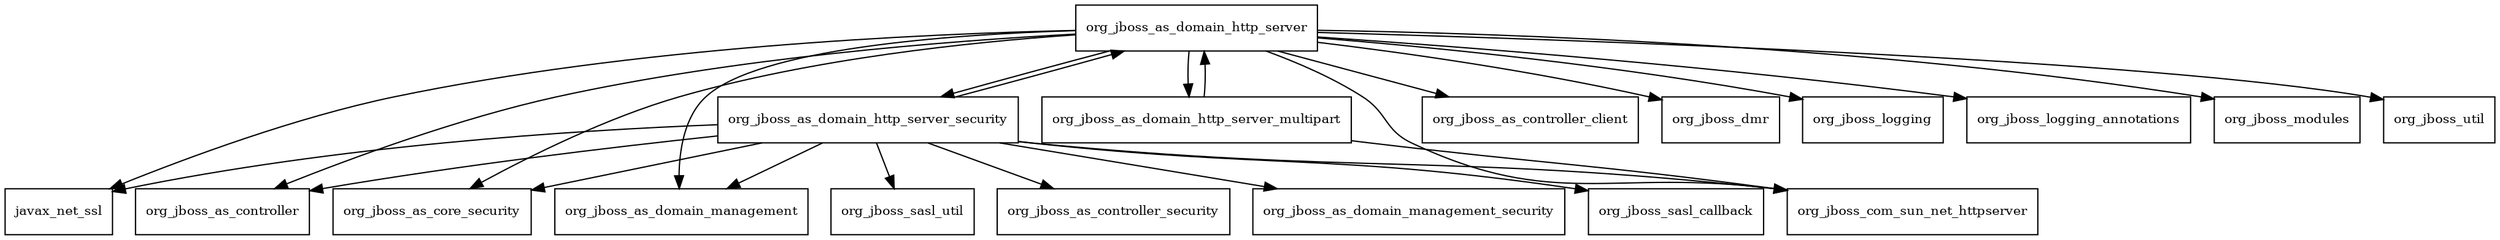digraph jboss_as_domain_http_interface_7_4_0_Final_redhat_19_package_dependencies {
  node [shape = box, fontsize=10.0];
  org_jboss_as_domain_http_server -> javax_net_ssl;
  org_jboss_as_domain_http_server -> org_jboss_as_controller;
  org_jboss_as_domain_http_server -> org_jboss_as_controller_client;
  org_jboss_as_domain_http_server -> org_jboss_as_core_security;
  org_jboss_as_domain_http_server -> org_jboss_as_domain_http_server_multipart;
  org_jboss_as_domain_http_server -> org_jboss_as_domain_http_server_security;
  org_jboss_as_domain_http_server -> org_jboss_as_domain_management;
  org_jboss_as_domain_http_server -> org_jboss_com_sun_net_httpserver;
  org_jboss_as_domain_http_server -> org_jboss_dmr;
  org_jboss_as_domain_http_server -> org_jboss_logging;
  org_jboss_as_domain_http_server -> org_jboss_logging_annotations;
  org_jboss_as_domain_http_server -> org_jboss_modules;
  org_jboss_as_domain_http_server -> org_jboss_util;
  org_jboss_as_domain_http_server_multipart -> org_jboss_as_domain_http_server;
  org_jboss_as_domain_http_server_multipart -> org_jboss_com_sun_net_httpserver;
  org_jboss_as_domain_http_server_security -> javax_net_ssl;
  org_jboss_as_domain_http_server_security -> org_jboss_as_controller;
  org_jboss_as_domain_http_server_security -> org_jboss_as_controller_security;
  org_jboss_as_domain_http_server_security -> org_jboss_as_core_security;
  org_jboss_as_domain_http_server_security -> org_jboss_as_domain_http_server;
  org_jboss_as_domain_http_server_security -> org_jboss_as_domain_management;
  org_jboss_as_domain_http_server_security -> org_jboss_as_domain_management_security;
  org_jboss_as_domain_http_server_security -> org_jboss_com_sun_net_httpserver;
  org_jboss_as_domain_http_server_security -> org_jboss_sasl_callback;
  org_jboss_as_domain_http_server_security -> org_jboss_sasl_util;
}
